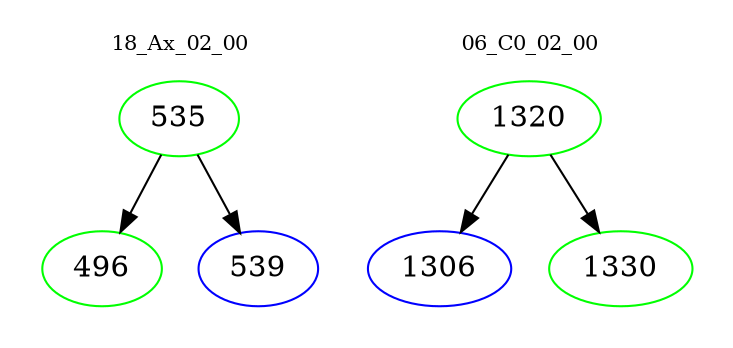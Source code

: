 digraph{
subgraph cluster_0 {
color = white
label = "18_Ax_02_00";
fontsize=10;
T0_535 [label="535", color="green"]
T0_535 -> T0_496 [color="black"]
T0_496 [label="496", color="green"]
T0_535 -> T0_539 [color="black"]
T0_539 [label="539", color="blue"]
}
subgraph cluster_1 {
color = white
label = "06_C0_02_00";
fontsize=10;
T1_1320 [label="1320", color="green"]
T1_1320 -> T1_1306 [color="black"]
T1_1306 [label="1306", color="blue"]
T1_1320 -> T1_1330 [color="black"]
T1_1330 [label="1330", color="green"]
}
}

